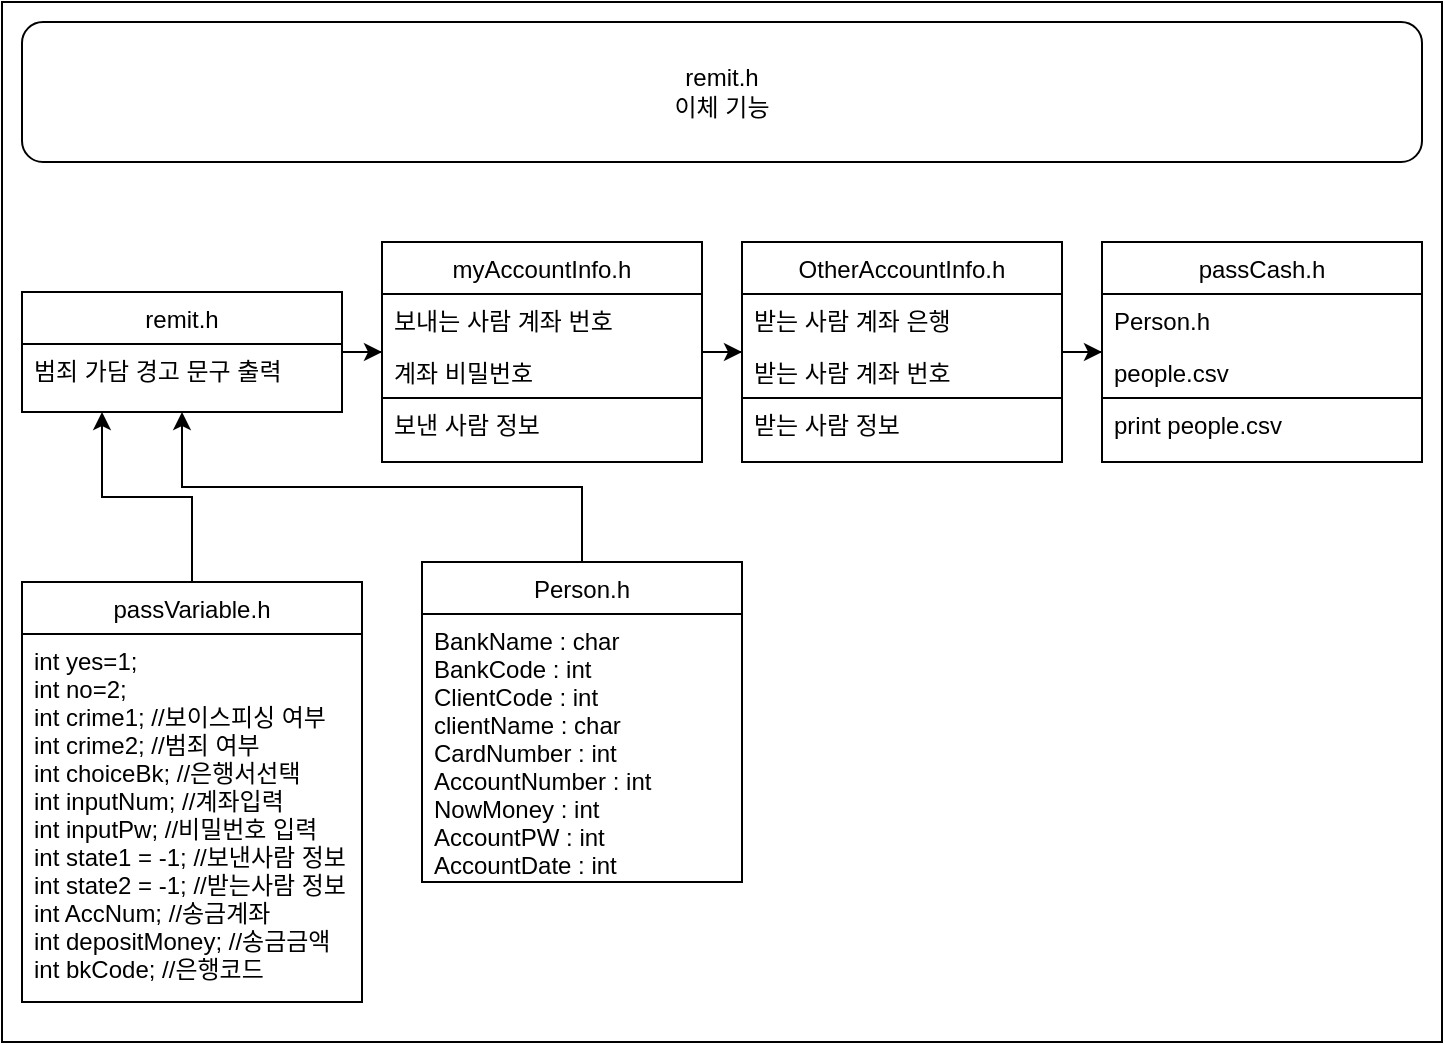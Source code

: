 <mxfile version="21.0.6" type="device"><diagram id="C5RBs43oDa-KdzZeNtuy" name="Page-1"><mxGraphModel dx="2261" dy="796" grid="1" gridSize="10" guides="1" tooltips="1" connect="1" arrows="1" fold="1" page="1" pageScale="1" pageWidth="827" pageHeight="1169" math="0" shadow="0"><root><mxCell id="WIyWlLk6GJQsqaUBKTNV-0"/><mxCell id="WIyWlLk6GJQsqaUBKTNV-1" parent="WIyWlLk6GJQsqaUBKTNV-0"/><mxCell id="lDoyDhsArQbCfiwc45x9-25" value="" style="rounded=0;whiteSpace=wrap;html=1;" vertex="1" parent="WIyWlLk6GJQsqaUBKTNV-1"><mxGeometry x="-330" y="40" width="720" height="520" as="geometry"/></mxCell><mxCell id="8sKPu1Zdy7vAbVcuvaor-4" style="edgeStyle=orthogonalEdgeStyle;rounded=0;orthogonalLoop=1;jettySize=auto;html=1;exitX=0.5;exitY=0;exitDx=0;exitDy=0;entryX=0.5;entryY=1;entryDx=0;entryDy=0;" parent="WIyWlLk6GJQsqaUBKTNV-1" source="zkfFHV4jXpPFQw0GAbJ--6" target="zkfFHV4jXpPFQw0GAbJ--17" edge="1"><mxGeometry relative="1" as="geometry"/></mxCell><mxCell id="zkfFHV4jXpPFQw0GAbJ--6" value="Person.h" style="swimlane;fontStyle=0;align=center;verticalAlign=top;childLayout=stackLayout;horizontal=1;startSize=26;horizontalStack=0;resizeParent=1;resizeLast=0;collapsible=1;marginBottom=0;rounded=0;shadow=0;strokeWidth=1;" parent="WIyWlLk6GJQsqaUBKTNV-1" vertex="1"><mxGeometry x="-120" y="320" width="160" height="160" as="geometry"><mxRectangle x="130" y="380" width="160" height="26" as="alternateBounds"/></mxGeometry></mxCell><mxCell id="zkfFHV4jXpPFQw0GAbJ--8" value="BankName : char&#10;BankCode : int&#10;ClientCode : int&#10;clientName : char&#10;CardNumber : int&#10;AccountNumber : int&#10;NowMoney : int&#10;AccountPW : int&#10;AccountDate : int&#10;&#10;" style="text;align=left;verticalAlign=top;spacingLeft=4;spacingRight=4;overflow=hidden;rotatable=0;points=[[0,0.5],[1,0.5]];portConstraint=eastwest;rounded=0;shadow=0;html=0;" parent="zkfFHV4jXpPFQw0GAbJ--6" vertex="1"><mxGeometry y="26" width="160" height="134" as="geometry"/></mxCell><mxCell id="lDoyDhsArQbCfiwc45x9-19" style="edgeStyle=orthogonalEdgeStyle;rounded=0;orthogonalLoop=1;jettySize=auto;html=1;exitX=1;exitY=0.5;exitDx=0;exitDy=0;" edge="1" parent="WIyWlLk6GJQsqaUBKTNV-1" source="zkfFHV4jXpPFQw0GAbJ--17" target="lDoyDhsArQbCfiwc45x9-2"><mxGeometry relative="1" as="geometry"/></mxCell><mxCell id="zkfFHV4jXpPFQw0GAbJ--17" value="remit.h" style="swimlane;fontStyle=0;align=center;verticalAlign=top;childLayout=stackLayout;horizontal=1;startSize=26;horizontalStack=0;resizeParent=1;resizeLast=0;collapsible=1;marginBottom=0;rounded=0;shadow=0;strokeWidth=1;" parent="WIyWlLk6GJQsqaUBKTNV-1" vertex="1"><mxGeometry x="-320" y="185" width="160" height="60" as="geometry"><mxRectangle x="550" y="140" width="160" height="26" as="alternateBounds"/></mxGeometry></mxCell><mxCell id="lDoyDhsArQbCfiwc45x9-23" value="범죄 가담 경고 문구 출력" style="text;align=left;verticalAlign=top;spacingLeft=4;spacingRight=4;overflow=hidden;rotatable=0;points=[[0,0.5],[1,0.5]];portConstraint=eastwest;" vertex="1" parent="zkfFHV4jXpPFQw0GAbJ--17"><mxGeometry y="26" width="160" height="26" as="geometry"/></mxCell><mxCell id="8sKPu1Zdy7vAbVcuvaor-22" value="remit.h&lt;br&gt;이체 기능" style="rounded=1;whiteSpace=wrap;html=1;" parent="WIyWlLk6GJQsqaUBKTNV-1" vertex="1"><mxGeometry x="-320" y="50" width="700" height="70" as="geometry"/></mxCell><mxCell id="lDoyDhsArQbCfiwc45x9-20" style="edgeStyle=orthogonalEdgeStyle;rounded=0;orthogonalLoop=1;jettySize=auto;html=1;" edge="1" parent="WIyWlLk6GJQsqaUBKTNV-1" source="lDoyDhsArQbCfiwc45x9-2" target="lDoyDhsArQbCfiwc45x9-7"><mxGeometry relative="1" as="geometry"/></mxCell><mxCell id="lDoyDhsArQbCfiwc45x9-2" value="myAccountInfo.h" style="swimlane;fontStyle=0;align=center;verticalAlign=top;childLayout=stackLayout;horizontal=1;startSize=26;horizontalStack=0;resizeParent=1;resizeLast=0;collapsible=1;marginBottom=0;rounded=0;shadow=0;strokeWidth=1;" vertex="1" parent="WIyWlLk6GJQsqaUBKTNV-1"><mxGeometry x="-140" y="160" width="160" height="110" as="geometry"><mxRectangle x="550" y="140" width="160" height="26" as="alternateBounds"/></mxGeometry></mxCell><mxCell id="lDoyDhsArQbCfiwc45x9-3" value="보내는 사람 계좌 번호" style="text;align=left;verticalAlign=top;spacingLeft=4;spacingRight=4;overflow=hidden;rotatable=0;points=[[0,0.5],[1,0.5]];portConstraint=eastwest;" vertex="1" parent="lDoyDhsArQbCfiwc45x9-2"><mxGeometry y="26" width="160" height="26" as="geometry"/></mxCell><mxCell id="lDoyDhsArQbCfiwc45x9-4" value="계좌 비밀번호" style="text;align=left;verticalAlign=top;spacingLeft=4;spacingRight=4;overflow=hidden;rotatable=0;points=[[0,0.5],[1,0.5]];portConstraint=eastwest;" vertex="1" parent="lDoyDhsArQbCfiwc45x9-2"><mxGeometry y="52" width="160" height="26" as="geometry"/></mxCell><mxCell id="lDoyDhsArQbCfiwc45x9-5" value="" style="endArrow=none;html=1;rounded=0;" edge="1" parent="lDoyDhsArQbCfiwc45x9-2"><mxGeometry width="50" height="50" relative="1" as="geometry"><mxPoint y="78" as="sourcePoint"/><mxPoint x="160" y="78" as="targetPoint"/></mxGeometry></mxCell><mxCell id="lDoyDhsArQbCfiwc45x9-6" value="보낸 사람 정보" style="text;align=left;verticalAlign=top;spacingLeft=4;spacingRight=4;overflow=hidden;rotatable=0;points=[[0,0.5],[1,0.5]];portConstraint=eastwest;" vertex="1" parent="lDoyDhsArQbCfiwc45x9-2"><mxGeometry y="78" width="160" height="26" as="geometry"/></mxCell><mxCell id="lDoyDhsArQbCfiwc45x9-7" value="OtherAccountInfo.h" style="swimlane;fontStyle=0;align=center;verticalAlign=top;childLayout=stackLayout;horizontal=1;startSize=26;horizontalStack=0;resizeParent=1;resizeLast=0;collapsible=1;marginBottom=0;rounded=0;shadow=0;strokeWidth=1;" vertex="1" parent="WIyWlLk6GJQsqaUBKTNV-1"><mxGeometry x="40" y="160" width="160" height="110" as="geometry"><mxRectangle x="550" y="140" width="160" height="26" as="alternateBounds"/></mxGeometry></mxCell><mxCell id="lDoyDhsArQbCfiwc45x9-8" value="받는 사람 계좌 은행" style="text;align=left;verticalAlign=top;spacingLeft=4;spacingRight=4;overflow=hidden;rotatable=0;points=[[0,0.5],[1,0.5]];portConstraint=eastwest;" vertex="1" parent="lDoyDhsArQbCfiwc45x9-7"><mxGeometry y="26" width="160" height="26" as="geometry"/></mxCell><mxCell id="lDoyDhsArQbCfiwc45x9-9" value="받는 사람 계좌 번호" style="text;align=left;verticalAlign=top;spacingLeft=4;spacingRight=4;overflow=hidden;rotatable=0;points=[[0,0.5],[1,0.5]];portConstraint=eastwest;" vertex="1" parent="lDoyDhsArQbCfiwc45x9-7"><mxGeometry y="52" width="160" height="26" as="geometry"/></mxCell><mxCell id="lDoyDhsArQbCfiwc45x9-10" value="" style="endArrow=none;html=1;rounded=0;" edge="1" parent="lDoyDhsArQbCfiwc45x9-7"><mxGeometry width="50" height="50" relative="1" as="geometry"><mxPoint y="78" as="sourcePoint"/><mxPoint x="160" y="78" as="targetPoint"/></mxGeometry></mxCell><mxCell id="lDoyDhsArQbCfiwc45x9-11" value="받는 사람 정보" style="text;align=left;verticalAlign=top;spacingLeft=4;spacingRight=4;overflow=hidden;rotatable=0;points=[[0,0.5],[1,0.5]];portConstraint=eastwest;" vertex="1" parent="lDoyDhsArQbCfiwc45x9-7"><mxGeometry y="78" width="160" height="26" as="geometry"/></mxCell><mxCell id="lDoyDhsArQbCfiwc45x9-12" value="passCash.h" style="swimlane;fontStyle=0;align=center;verticalAlign=top;childLayout=stackLayout;horizontal=1;startSize=26;horizontalStack=0;resizeParent=1;resizeLast=0;collapsible=1;marginBottom=0;rounded=0;shadow=0;strokeWidth=1;" vertex="1" parent="WIyWlLk6GJQsqaUBKTNV-1"><mxGeometry x="220" y="160" width="160" height="110" as="geometry"><mxRectangle x="550" y="140" width="160" height="26" as="alternateBounds"/></mxGeometry></mxCell><mxCell id="lDoyDhsArQbCfiwc45x9-13" value="Person.h" style="text;align=left;verticalAlign=top;spacingLeft=4;spacingRight=4;overflow=hidden;rotatable=0;points=[[0,0.5],[1,0.5]];portConstraint=eastwest;" vertex="1" parent="lDoyDhsArQbCfiwc45x9-12"><mxGeometry y="26" width="160" height="26" as="geometry"/></mxCell><mxCell id="lDoyDhsArQbCfiwc45x9-14" value="people.csv" style="text;align=left;verticalAlign=top;spacingLeft=4;spacingRight=4;overflow=hidden;rotatable=0;points=[[0,0.5],[1,0.5]];portConstraint=eastwest;" vertex="1" parent="lDoyDhsArQbCfiwc45x9-12"><mxGeometry y="52" width="160" height="26" as="geometry"/></mxCell><mxCell id="lDoyDhsArQbCfiwc45x9-15" value="" style="endArrow=none;html=1;rounded=0;" edge="1" parent="lDoyDhsArQbCfiwc45x9-12"><mxGeometry width="50" height="50" relative="1" as="geometry"><mxPoint y="78" as="sourcePoint"/><mxPoint x="160" y="78" as="targetPoint"/></mxGeometry></mxCell><mxCell id="lDoyDhsArQbCfiwc45x9-16" value="print people.csv" style="text;align=left;verticalAlign=top;spacingLeft=4;spacingRight=4;overflow=hidden;rotatable=0;points=[[0,0.5],[1,0.5]];portConstraint=eastwest;" vertex="1" parent="lDoyDhsArQbCfiwc45x9-12"><mxGeometry y="78" width="160" height="26" as="geometry"/></mxCell><mxCell id="lDoyDhsArQbCfiwc45x9-22" style="edgeStyle=orthogonalEdgeStyle;rounded=0;orthogonalLoop=1;jettySize=auto;html=1;exitX=0.5;exitY=0;exitDx=0;exitDy=0;entryX=0.25;entryY=1;entryDx=0;entryDy=0;" edge="1" parent="WIyWlLk6GJQsqaUBKTNV-1" source="lDoyDhsArQbCfiwc45x9-17" target="zkfFHV4jXpPFQw0GAbJ--17"><mxGeometry relative="1" as="geometry"/></mxCell><mxCell id="lDoyDhsArQbCfiwc45x9-17" value="passVariable.h" style="swimlane;fontStyle=0;align=center;verticalAlign=top;childLayout=stackLayout;horizontal=1;startSize=26;horizontalStack=0;resizeParent=1;resizeLast=0;collapsible=1;marginBottom=0;rounded=0;shadow=0;strokeWidth=1;" vertex="1" parent="WIyWlLk6GJQsqaUBKTNV-1"><mxGeometry x="-320" y="330" width="170" height="210" as="geometry"><mxRectangle x="130" y="380" width="160" height="26" as="alternateBounds"/></mxGeometry></mxCell><mxCell id="lDoyDhsArQbCfiwc45x9-18" value="int yes=1;&#10;int no=2;&#10;int crime1; //보이스피싱 여부&#10;int crime2; //범죄 여부&#10;int choiceBk; //은행서선택&#10;int inputNum; //계좌입력&#10;int inputPw; //비밀번호 입력&#10;int state1 = -1; //보낸사람 정보&#10;int state2 = -1; //받는사람 정보&#10;int AccNum; //송금계좌&#10;int depositMoney; //송금금액&#10;int bkCode; //은행코드" style="text;align=left;verticalAlign=top;spacingLeft=4;spacingRight=4;overflow=hidden;rotatable=0;points=[[0,0.5],[1,0.5]];portConstraint=eastwest;rounded=0;shadow=0;html=0;" vertex="1" parent="lDoyDhsArQbCfiwc45x9-17"><mxGeometry y="26" width="170" height="184" as="geometry"/></mxCell><mxCell id="lDoyDhsArQbCfiwc45x9-21" style="edgeStyle=orthogonalEdgeStyle;rounded=0;orthogonalLoop=1;jettySize=auto;html=1;exitX=1.013;exitY=0.115;exitDx=0;exitDy=0;exitPerimeter=0;" edge="1" parent="WIyWlLk6GJQsqaUBKTNV-1" source="lDoyDhsArQbCfiwc45x9-9" target="lDoyDhsArQbCfiwc45x9-12"><mxGeometry relative="1" as="geometry"/></mxCell></root></mxGraphModel></diagram></mxfile>
